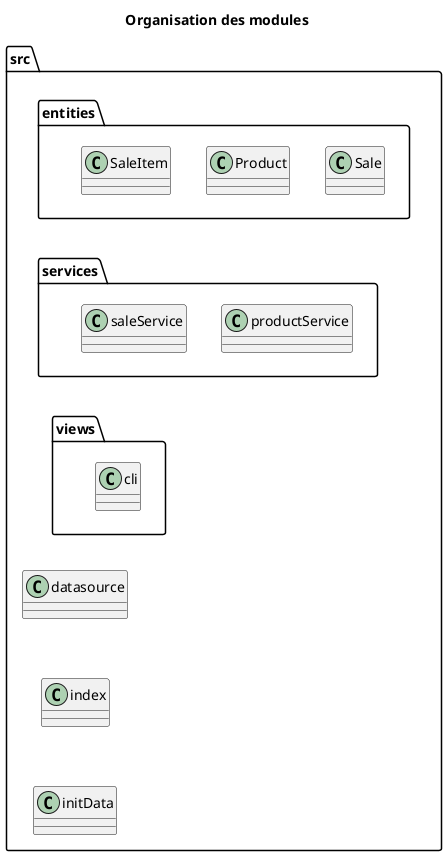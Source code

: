 @startuml

title Organisation des modules

package "src" {
    package "entities" as E {
        class Product
        class Sale
        class SaleItem
    }
    package "services" as S {
        class productService
        class saleService
    }
    package "views" as V {
        class cli
    }
    class datasource
    class index
    class initData
}

Product -[hidden]right- Sale
E -[hidden]down- S
S -[hidden]down- V
V -[hidden]down- datasource
datasource -[hidden]down- index
index -[hidden]down- initData

@enduml
